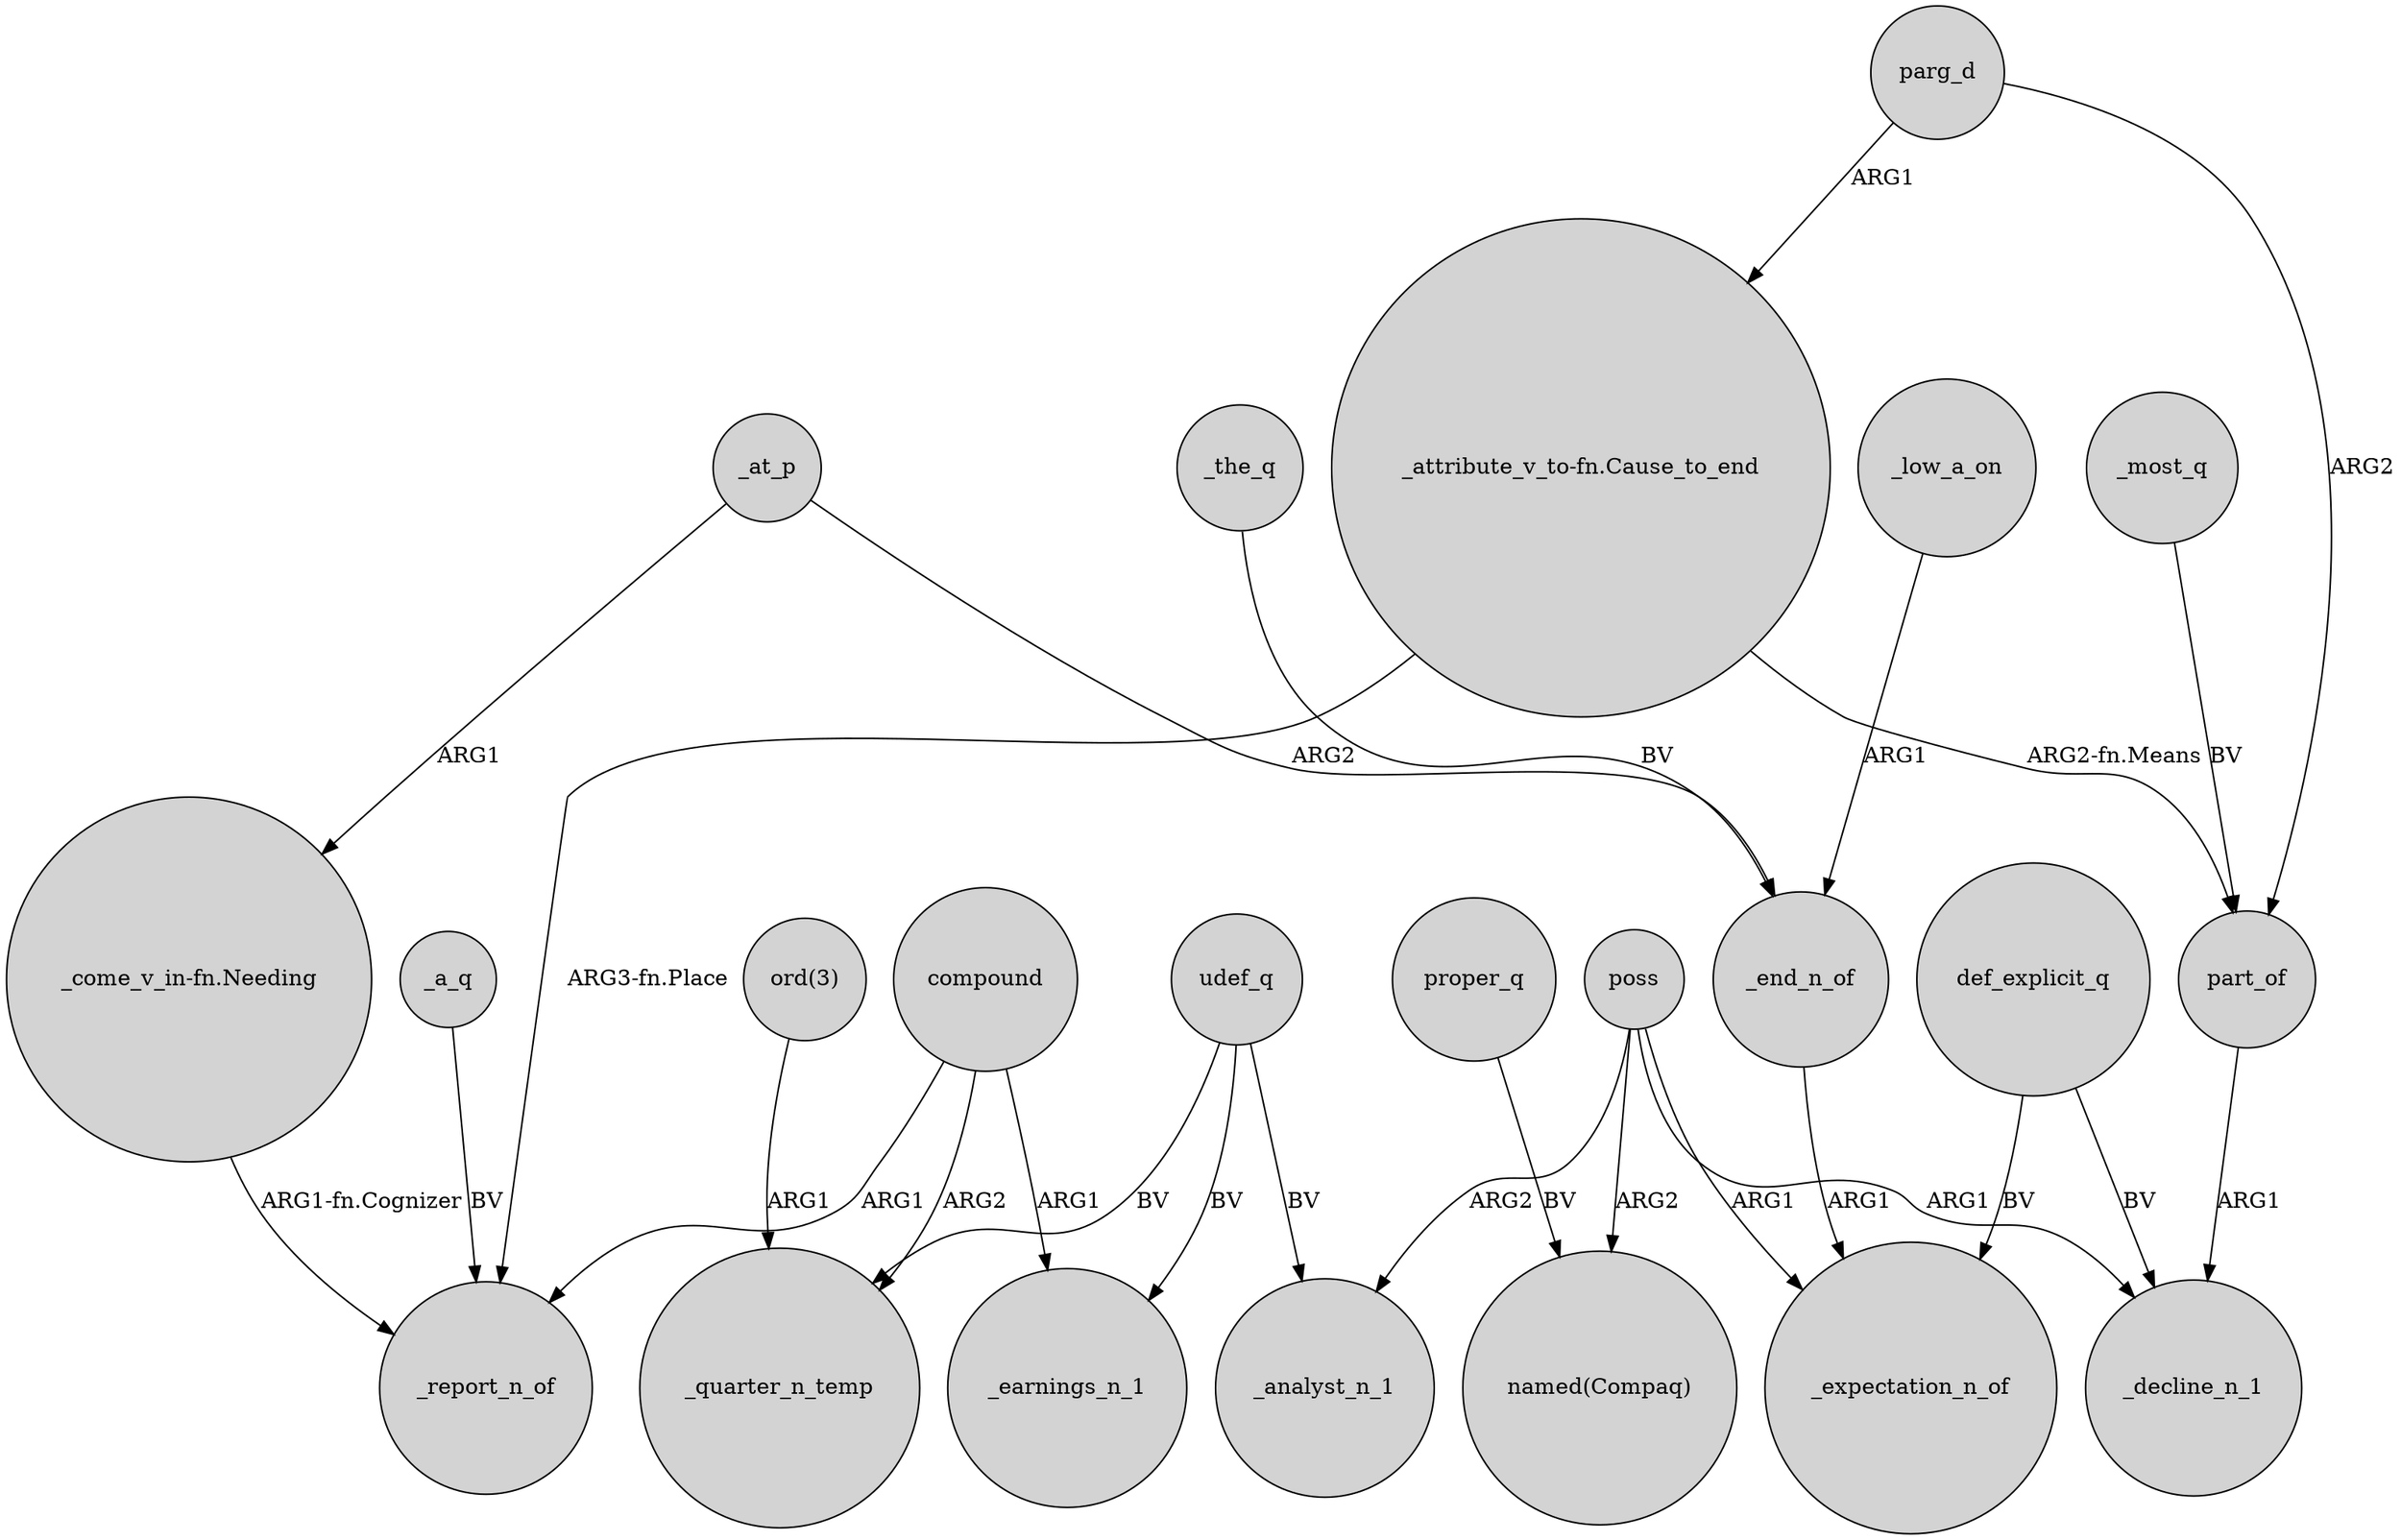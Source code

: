 digraph {
	node [shape=circle style=filled]
	_at_p -> _end_n_of [label=ARG2]
	"ord(3)" -> _quarter_n_temp [label=ARG1]
	udef_q -> _analyst_n_1 [label=BV]
	poss -> "named(Compaq)" [label=ARG2]
	"_attribute_v_to-fn.Cause_to_end" -> part_of [label="ARG2-fn.Means"]
	def_explicit_q -> _decline_n_1 [label=BV]
	parg_d -> part_of [label=ARG2]
	_end_n_of -> _expectation_n_of [label=ARG1]
	_a_q -> _report_n_of [label=BV]
	compound -> _quarter_n_temp [label=ARG2]
	poss -> _expectation_n_of [label=ARG1]
	udef_q -> _earnings_n_1 [label=BV]
	_most_q -> part_of [label=BV]
	part_of -> _decline_n_1 [label=ARG1]
	_at_p -> "_come_v_in-fn.Needing" [label=ARG1]
	poss -> _analyst_n_1 [label=ARG2]
	udef_q -> _quarter_n_temp [label=BV]
	proper_q -> "named(Compaq)" [label=BV]
	parg_d -> "_attribute_v_to-fn.Cause_to_end" [label=ARG1]
	compound -> _earnings_n_1 [label=ARG1]
	compound -> _report_n_of [label=ARG1]
	_low_a_on -> _end_n_of [label=ARG1]
	poss -> _decline_n_1 [label=ARG1]
	def_explicit_q -> _expectation_n_of [label=BV]
	"_come_v_in-fn.Needing" -> _report_n_of [label="ARG1-fn.Cognizer"]
	_the_q -> _end_n_of [label=BV]
	"_attribute_v_to-fn.Cause_to_end" -> _report_n_of [label="ARG3-fn.Place"]
}
